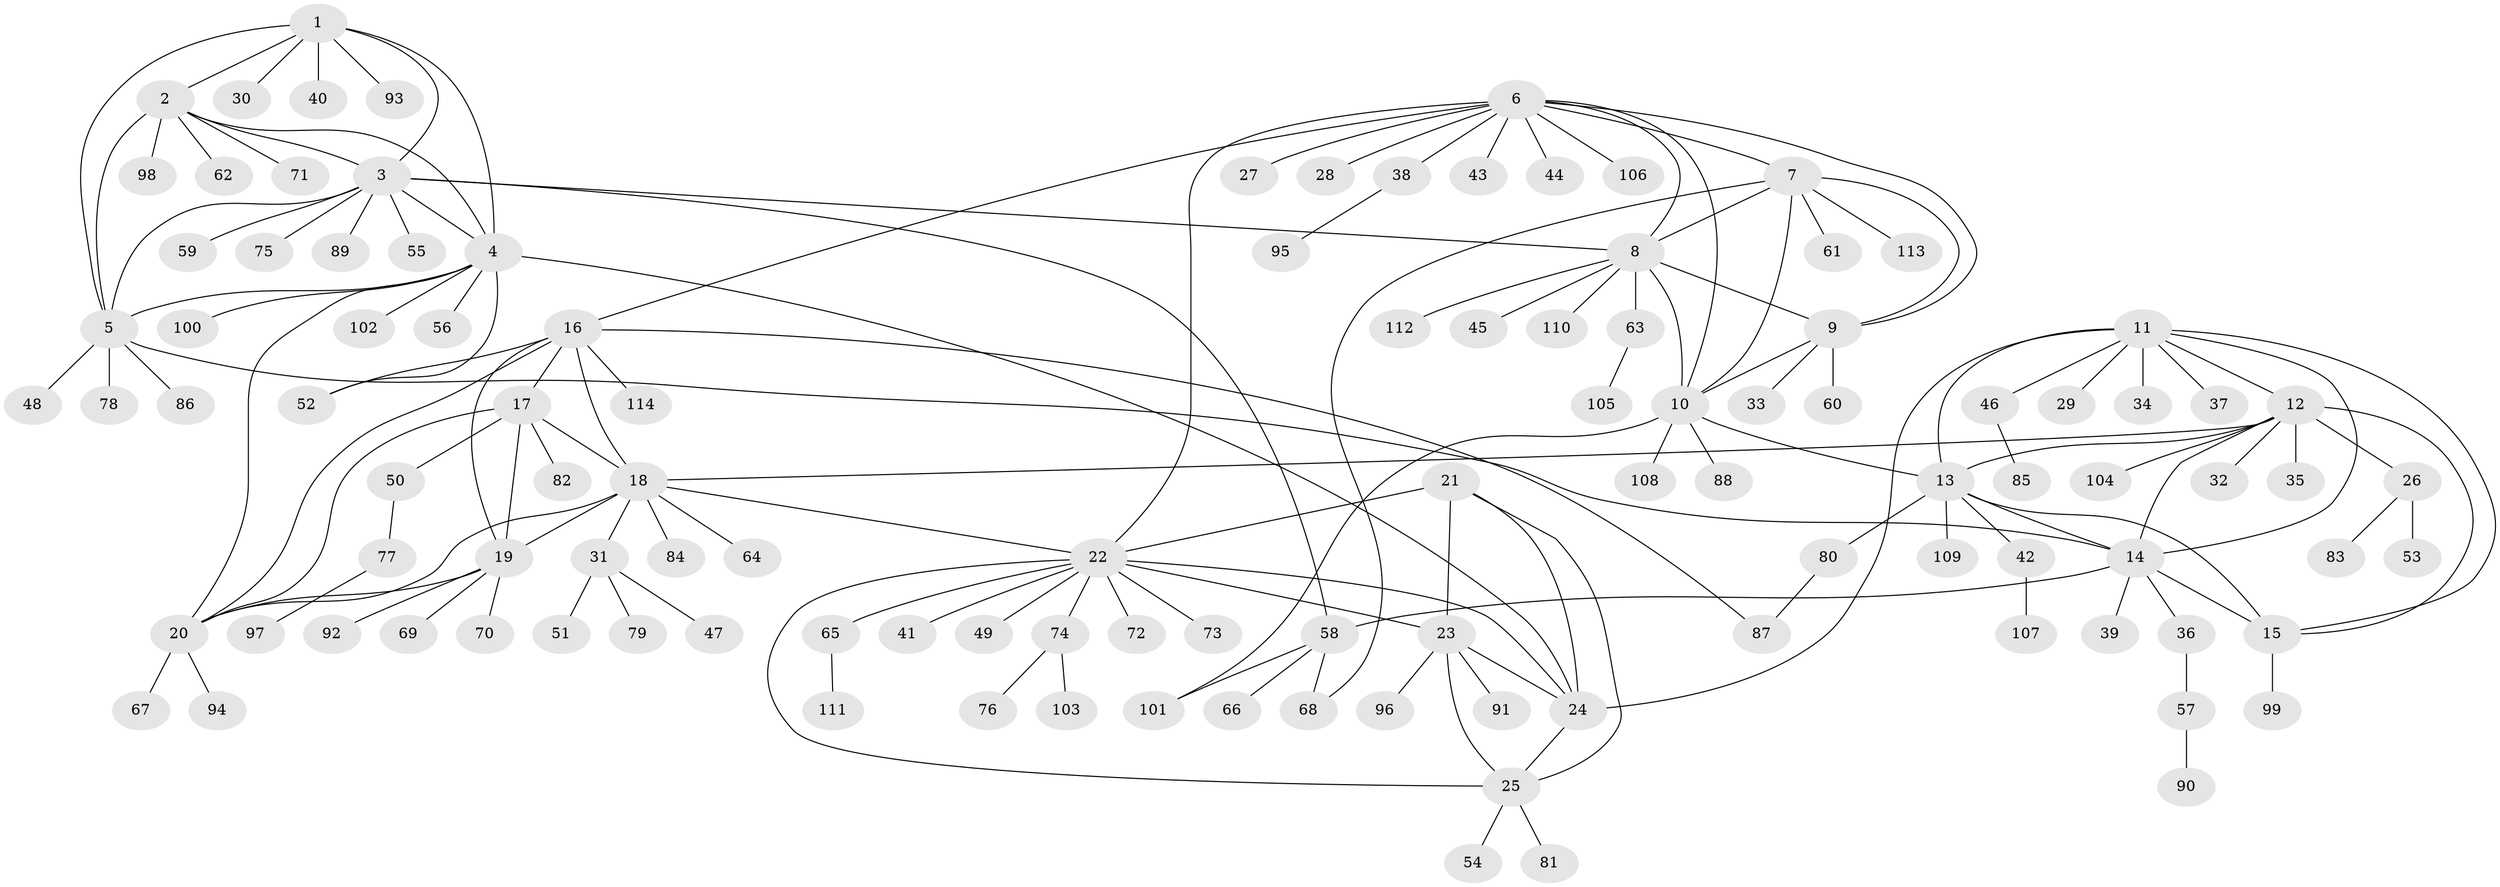 // coarse degree distribution, {7: 0.014705882352941176, 15: 0.014705882352941176, 8: 0.014705882352941176, 6: 0.014705882352941176, 3: 0.014705882352941176, 1: 0.8382352941176471, 10: 0.014705882352941176, 12: 0.014705882352941176, 5: 0.014705882352941176, 2: 0.014705882352941176, 9: 0.014705882352941176, 14: 0.014705882352941176}
// Generated by graph-tools (version 1.1) at 2025/57/03/04/25 21:57:46]
// undirected, 114 vertices, 154 edges
graph export_dot {
graph [start="1"]
  node [color=gray90,style=filled];
  1;
  2;
  3;
  4;
  5;
  6;
  7;
  8;
  9;
  10;
  11;
  12;
  13;
  14;
  15;
  16;
  17;
  18;
  19;
  20;
  21;
  22;
  23;
  24;
  25;
  26;
  27;
  28;
  29;
  30;
  31;
  32;
  33;
  34;
  35;
  36;
  37;
  38;
  39;
  40;
  41;
  42;
  43;
  44;
  45;
  46;
  47;
  48;
  49;
  50;
  51;
  52;
  53;
  54;
  55;
  56;
  57;
  58;
  59;
  60;
  61;
  62;
  63;
  64;
  65;
  66;
  67;
  68;
  69;
  70;
  71;
  72;
  73;
  74;
  75;
  76;
  77;
  78;
  79;
  80;
  81;
  82;
  83;
  84;
  85;
  86;
  87;
  88;
  89;
  90;
  91;
  92;
  93;
  94;
  95;
  96;
  97;
  98;
  99;
  100;
  101;
  102;
  103;
  104;
  105;
  106;
  107;
  108;
  109;
  110;
  111;
  112;
  113;
  114;
  1 -- 2;
  1 -- 3;
  1 -- 4;
  1 -- 5;
  1 -- 30;
  1 -- 40;
  1 -- 93;
  2 -- 3;
  2 -- 4;
  2 -- 5;
  2 -- 62;
  2 -- 71;
  2 -- 98;
  3 -- 4;
  3 -- 5;
  3 -- 8;
  3 -- 55;
  3 -- 58;
  3 -- 59;
  3 -- 75;
  3 -- 89;
  4 -- 5;
  4 -- 20;
  4 -- 24;
  4 -- 52;
  4 -- 56;
  4 -- 100;
  4 -- 102;
  5 -- 14;
  5 -- 48;
  5 -- 78;
  5 -- 86;
  6 -- 7;
  6 -- 8;
  6 -- 9;
  6 -- 10;
  6 -- 16;
  6 -- 22;
  6 -- 27;
  6 -- 28;
  6 -- 38;
  6 -- 43;
  6 -- 44;
  6 -- 106;
  7 -- 8;
  7 -- 9;
  7 -- 10;
  7 -- 61;
  7 -- 68;
  7 -- 113;
  8 -- 9;
  8 -- 10;
  8 -- 45;
  8 -- 63;
  8 -- 110;
  8 -- 112;
  9 -- 10;
  9 -- 33;
  9 -- 60;
  10 -- 13;
  10 -- 88;
  10 -- 101;
  10 -- 108;
  11 -- 12;
  11 -- 13;
  11 -- 14;
  11 -- 15;
  11 -- 24;
  11 -- 29;
  11 -- 34;
  11 -- 37;
  11 -- 46;
  12 -- 13;
  12 -- 14;
  12 -- 15;
  12 -- 18;
  12 -- 26;
  12 -- 32;
  12 -- 35;
  12 -- 104;
  13 -- 14;
  13 -- 15;
  13 -- 42;
  13 -- 80;
  13 -- 109;
  14 -- 15;
  14 -- 36;
  14 -- 39;
  14 -- 58;
  15 -- 99;
  16 -- 17;
  16 -- 18;
  16 -- 19;
  16 -- 20;
  16 -- 52;
  16 -- 87;
  16 -- 114;
  17 -- 18;
  17 -- 19;
  17 -- 20;
  17 -- 50;
  17 -- 82;
  18 -- 19;
  18 -- 20;
  18 -- 22;
  18 -- 31;
  18 -- 64;
  18 -- 84;
  19 -- 20;
  19 -- 69;
  19 -- 70;
  19 -- 92;
  20 -- 67;
  20 -- 94;
  21 -- 22;
  21 -- 23;
  21 -- 24;
  21 -- 25;
  22 -- 23;
  22 -- 24;
  22 -- 25;
  22 -- 41;
  22 -- 49;
  22 -- 65;
  22 -- 72;
  22 -- 73;
  22 -- 74;
  23 -- 24;
  23 -- 25;
  23 -- 91;
  23 -- 96;
  24 -- 25;
  25 -- 54;
  25 -- 81;
  26 -- 53;
  26 -- 83;
  31 -- 47;
  31 -- 51;
  31 -- 79;
  36 -- 57;
  38 -- 95;
  42 -- 107;
  46 -- 85;
  50 -- 77;
  57 -- 90;
  58 -- 66;
  58 -- 68;
  58 -- 101;
  63 -- 105;
  65 -- 111;
  74 -- 76;
  74 -- 103;
  77 -- 97;
  80 -- 87;
}
